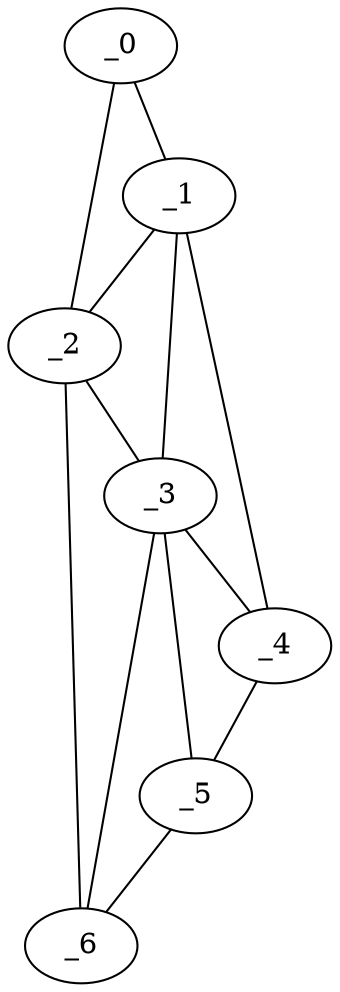 graph "obj56__0.gxl" {
	_0	 [x=46,
		y=38];
	_1	 [x=90,
		y=73];
	_0 -- _1	 [valence=1];
	_2	 [x=96,
		y=33];
	_0 -- _2	 [valence=1];
	_1 -- _2	 [valence=2];
	_3	 [x=106,
		y=69];
	_1 -- _3	 [valence=2];
	_4	 [x=120,
		y=80];
	_1 -- _4	 [valence=1];
	_2 -- _3	 [valence=1];
	_6	 [x=124,
		y=68];
	_2 -- _6	 [valence=1];
	_3 -- _4	 [valence=2];
	_5	 [x=123,
		y=73];
	_3 -- _5	 [valence=2];
	_3 -- _6	 [valence=2];
	_4 -- _5	 [valence=1];
	_5 -- _6	 [valence=1];
}
